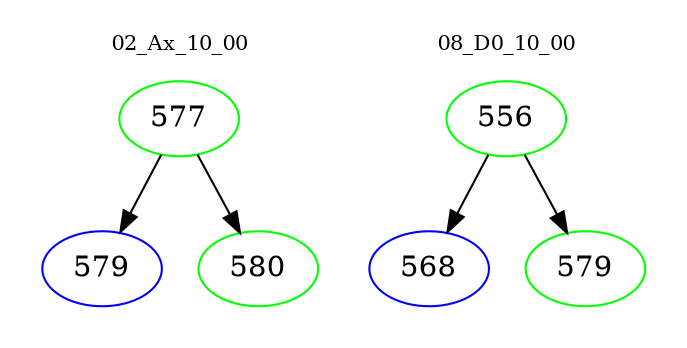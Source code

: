 digraph{
subgraph cluster_0 {
color = white
label = "02_Ax_10_00";
fontsize=10;
T0_577 [label="577", color="green"]
T0_577 -> T0_579 [color="black"]
T0_579 [label="579", color="blue"]
T0_577 -> T0_580 [color="black"]
T0_580 [label="580", color="green"]
}
subgraph cluster_1 {
color = white
label = "08_D0_10_00";
fontsize=10;
T1_556 [label="556", color="green"]
T1_556 -> T1_568 [color="black"]
T1_568 [label="568", color="blue"]
T1_556 -> T1_579 [color="black"]
T1_579 [label="579", color="green"]
}
}
